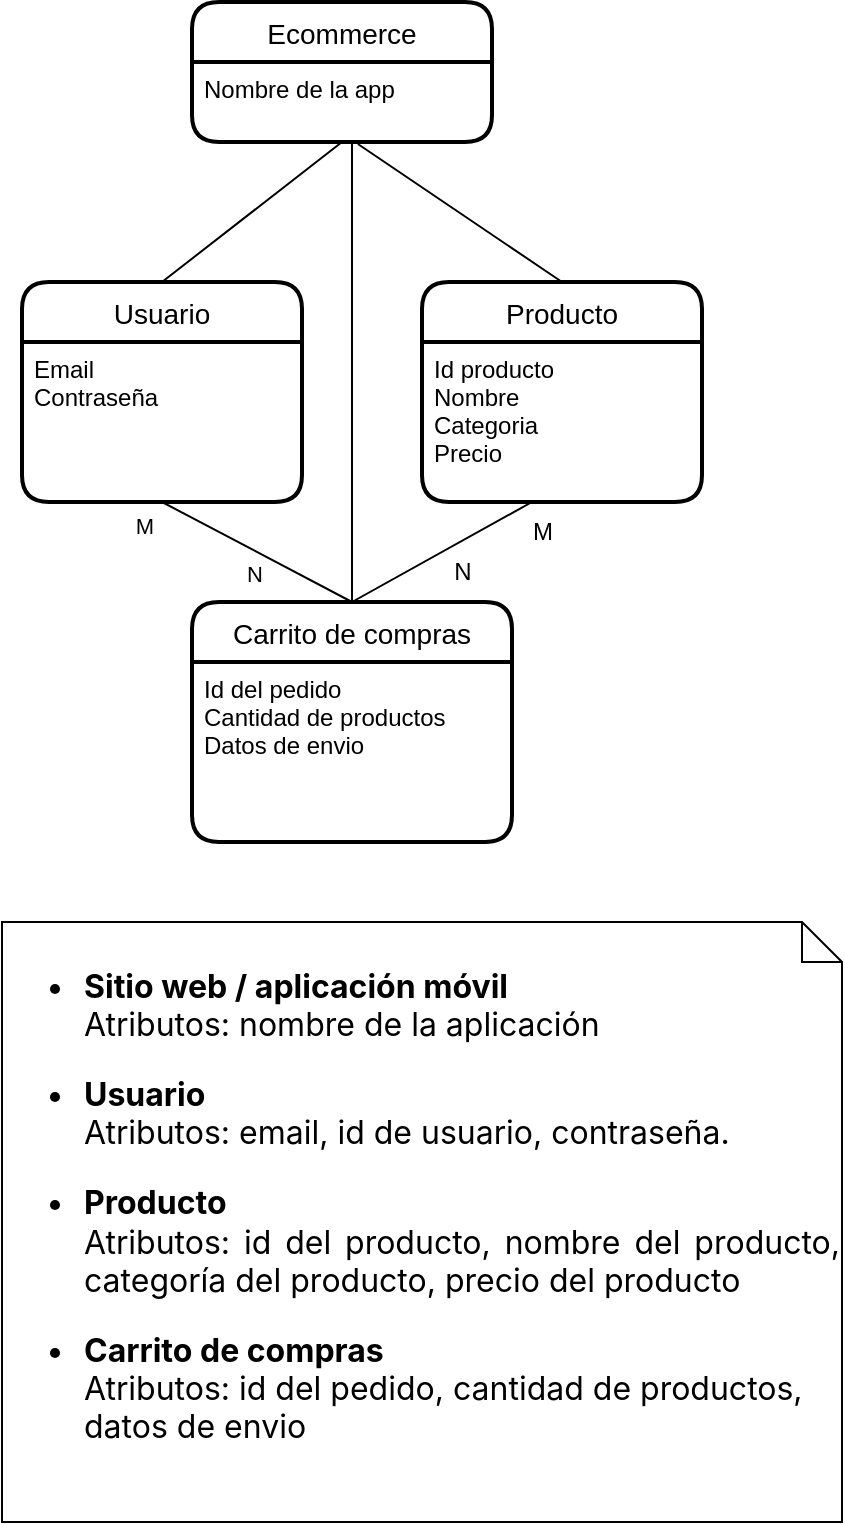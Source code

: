 <mxfile version="20.2.5" type="github">
  <diagram id="R2lEEEUBdFMjLlhIrx00" name="Page-1">
    <mxGraphModel dx="868" dy="463" grid="1" gridSize="10" guides="1" tooltips="1" connect="1" arrows="1" fold="1" page="1" pageScale="1" pageWidth="850" pageHeight="1100" math="0" shadow="0" extFonts="Permanent Marker^https://fonts.googleapis.com/css?family=Permanent+Marker">
      <root>
        <mxCell id="0" />
        <mxCell id="1" parent="0" />
        <mxCell id="NxoZXvzuUthPn0wsJfFL-3" value="Producto" style="swimlane;childLayout=stackLayout;horizontal=1;startSize=30;horizontalStack=0;rounded=1;fontSize=14;fontStyle=0;strokeWidth=2;resizeParent=0;resizeLast=1;shadow=0;dashed=0;align=center;" parent="1" vertex="1">
          <mxGeometry x="350" y="160" width="140" height="110" as="geometry" />
        </mxCell>
        <mxCell id="NxoZXvzuUthPn0wsJfFL-4" value="Id producto&#xa;Nombre&#xa;Categoria&#xa;Precio" style="align=left;strokeColor=none;fillColor=none;spacingLeft=4;fontSize=12;verticalAlign=top;resizable=0;rotatable=0;part=1;" parent="NxoZXvzuUthPn0wsJfFL-3" vertex="1">
          <mxGeometry y="30" width="140" height="80" as="geometry" />
        </mxCell>
        <mxCell id="NxoZXvzuUthPn0wsJfFL-32" value="" style="endArrow=none;html=1;rounded=0;exitX=0.5;exitY=0;exitDx=0;exitDy=0;" parent="NxoZXvzuUthPn0wsJfFL-3" source="NxoZXvzuUthPn0wsJfFL-13" edge="1">
          <mxGeometry relative="1" as="geometry">
            <mxPoint x="-105" y="110" as="sourcePoint" />
            <mxPoint x="55" y="110" as="targetPoint" />
          </mxGeometry>
        </mxCell>
        <mxCell id="NxoZXvzuUthPn0wsJfFL-10" value="&lt;ul style=&quot;box-sizing: border-box; margin-top: 0px; margin-bottom: 1rem; font-family: Poppins, -apple-system, blinkmacsystemfont, &amp;quot;Segoe UI&amp;quot;, roboto, &amp;quot;Helvetica Neue&amp;quot;, arial, &amp;quot;Noto Sans&amp;quot;, sans-serif, &amp;quot;Apple Color Emoji&amp;quot;, &amp;quot;Segoe UI Emoji&amp;quot;, &amp;quot;Segoe UI Symbol&amp;quot;, &amp;quot;Noto Color Emoji&amp;quot;; font-size: 16px; text-align: left; background-color: rgb(255, 255, 255);&quot;&gt;&lt;li style=&quot;box-sizing: border-box;&quot;&gt;&lt;span style=&quot;box-sizing: border-box; font-weight: bolder;&quot;&gt;Sitio web / aplicación móvil&lt;/span&gt;&lt;/li&gt;&lt;p style=&quot;box-sizing: border-box; margin-top: 0px; margin-bottom: 1rem; text-align: justify;&quot;&gt;Atributos: nombre de la aplicación&lt;/p&gt;&lt;li style=&quot;box-sizing: border-box;&quot;&gt;&lt;b&gt;Usuario&lt;/b&gt;&lt;/li&gt;&lt;p style=&quot;box-sizing: border-box; margin-top: 0px; margin-bottom: 1rem; text-align: justify;&quot;&gt;Atributos: email, id de usuario, contraseña.&lt;/p&gt;&lt;li style=&quot;box-sizing: border-box;&quot;&gt;&lt;span style=&quot;box-sizing: border-box; font-weight: bolder;&quot;&gt;Producto&lt;/span&gt;&lt;/li&gt;&lt;p style=&quot;box-sizing: border-box; margin-top: 0px; margin-bottom: 1rem; text-align: justify;&quot;&gt;Atributos: id del producto, nombre del producto, categoría del producto, precio del producto&lt;/p&gt;&lt;li&gt;&lt;span style=&quot;text-align: left; background-color: rgb(255, 255, 255); font-family: Poppins, -apple-system, blinkmacsystemfont, &amp;quot;Segoe UI&amp;quot;, roboto, &amp;quot;Helvetica Neue&amp;quot;, arial, &amp;quot;Noto Sans&amp;quot;, sans-serif, &amp;quot;Apple Color Emoji&amp;quot;, &amp;quot;Segoe UI Emoji&amp;quot;, &amp;quot;Segoe UI Symbol&amp;quot;, &amp;quot;Noto Color Emoji&amp;quot;; font-size: 16px;&quot;&gt;&lt;b&gt;Carrito de compras&lt;br&gt;&lt;/b&gt;&lt;/span&gt;Atributos: id del pedido, cantidad de productos, datos de envio&lt;/li&gt;&lt;/ul&gt;" style="shape=note;size=20;whiteSpace=wrap;html=1;" parent="1" vertex="1">
          <mxGeometry x="140" y="480" width="420" height="300" as="geometry" />
        </mxCell>
        <mxCell id="NxoZXvzuUthPn0wsJfFL-13" value="Carrito de compras" style="swimlane;childLayout=stackLayout;horizontal=1;startSize=30;horizontalStack=0;rounded=1;fontSize=14;fontStyle=0;strokeWidth=2;resizeParent=0;resizeLast=1;shadow=0;dashed=0;align=center;" parent="1" vertex="1">
          <mxGeometry x="235" y="320" width="160" height="120" as="geometry" />
        </mxCell>
        <mxCell id="NxoZXvzuUthPn0wsJfFL-14" value="Id del pedido&#xa;Cantidad de productos&#xa;Datos de envio" style="align=left;strokeColor=none;fillColor=none;spacingLeft=4;fontSize=12;verticalAlign=top;resizable=0;rotatable=0;part=1;" parent="NxoZXvzuUthPn0wsJfFL-13" vertex="1">
          <mxGeometry y="30" width="160" height="90" as="geometry" />
        </mxCell>
        <mxCell id="NxoZXvzuUthPn0wsJfFL-33" value="" style="endArrow=none;html=1;rounded=0;entryX=0.5;entryY=0;entryDx=0;entryDy=0;exitX=0.5;exitY=1;exitDx=0;exitDy=0;" parent="1" source="NxoZXvzuUthPn0wsJfFL-2" target="NxoZXvzuUthPn0wsJfFL-13" edge="1">
          <mxGeometry relative="1" as="geometry">
            <mxPoint x="180" y="269" as="sourcePoint" />
            <mxPoint x="340" y="269" as="targetPoint" />
          </mxGeometry>
        </mxCell>
        <mxCell id="NxoZXvzuUthPn0wsJfFL-39" value="M" style="edgeLabel;html=1;align=center;verticalAlign=middle;resizable=0;points=[];" parent="NxoZXvzuUthPn0wsJfFL-33" vertex="1" connectable="0">
          <mxGeometry x="-0.286" y="7" relative="1" as="geometry">
            <mxPoint x="-47" as="offset" />
          </mxGeometry>
        </mxCell>
        <mxCell id="NxoZXvzuUthPn0wsJfFL-40" value="N" style="edgeLabel;html=1;align=center;verticalAlign=middle;resizable=0;points=[];" parent="NxoZXvzuUthPn0wsJfFL-33" vertex="1" connectable="0">
          <mxGeometry x="0.062" y="-10" relative="1" as="geometry">
            <mxPoint as="offset" />
          </mxGeometry>
        </mxCell>
        <mxCell id="NxoZXvzuUthPn0wsJfFL-34" value="" style="endArrow=none;html=1;rounded=0;entryX=0.5;entryY=0;entryDx=0;entryDy=0;startArrow=none;exitX=0.553;exitY=1.025;exitDx=0;exitDy=0;exitPerimeter=0;" parent="1" source="NxoZXvzuUthPn0wsJfFL-6" target="NxoZXvzuUthPn0wsJfFL-3" edge="1">
          <mxGeometry relative="1" as="geometry">
            <mxPoint x="310" y="80" as="sourcePoint" />
            <mxPoint x="420" y="210" as="targetPoint" />
            <Array as="points" />
          </mxGeometry>
        </mxCell>
        <mxCell id="NxoZXvzuUthPn0wsJfFL-36" value="" style="endArrow=none;html=1;rounded=0;entryX=0.5;entryY=0;entryDx=0;entryDy=0;" parent="1" target="NxoZXvzuUthPn0wsJfFL-13" edge="1">
          <mxGeometry relative="1" as="geometry">
            <mxPoint x="315" y="90" as="sourcePoint" />
            <mxPoint x="420" y="210" as="targetPoint" />
          </mxGeometry>
        </mxCell>
        <mxCell id="NxoZXvzuUthPn0wsJfFL-5" value="Ecommerce" style="swimlane;childLayout=stackLayout;horizontal=1;startSize=30;horizontalStack=0;rounded=1;fontSize=14;fontStyle=0;strokeWidth=2;resizeParent=0;resizeLast=1;shadow=0;dashed=0;align=center;" parent="1" vertex="1">
          <mxGeometry x="235" y="20" width="150" height="70" as="geometry" />
        </mxCell>
        <mxCell id="NxoZXvzuUthPn0wsJfFL-6" value="Nombre de la app" style="align=left;strokeColor=none;fillColor=none;spacingLeft=4;fontSize=12;verticalAlign=top;resizable=0;rotatable=0;part=1;" parent="NxoZXvzuUthPn0wsJfFL-5" vertex="1">
          <mxGeometry y="30" width="150" height="40" as="geometry" />
        </mxCell>
        <mxCell id="NxoZXvzuUthPn0wsJfFL-7" style="edgeStyle=orthogonalEdgeStyle;rounded=0;orthogonalLoop=1;jettySize=auto;html=1;exitX=0.5;exitY=1;exitDx=0;exitDy=0;" parent="NxoZXvzuUthPn0wsJfFL-5" source="NxoZXvzuUthPn0wsJfFL-6" target="NxoZXvzuUthPn0wsJfFL-6" edge="1">
          <mxGeometry relative="1" as="geometry" />
        </mxCell>
        <mxCell id="NxoZXvzuUthPn0wsJfFL-37" value="" style="endArrow=none;html=1;rounded=0;entryX=0.5;entryY=1;entryDx=0;entryDy=0;startArrow=none;exitX=0.5;exitY=0;exitDx=0;exitDy=0;" parent="1" source="NxoZXvzuUthPn0wsJfFL-1" target="NxoZXvzuUthPn0wsJfFL-6" edge="1">
          <mxGeometry relative="1" as="geometry">
            <mxPoint x="190" y="160" as="sourcePoint" />
            <mxPoint x="440" y="160" as="targetPoint" />
            <Array as="points" />
          </mxGeometry>
        </mxCell>
        <mxCell id="NxoZXvzuUthPn0wsJfFL-1" value="Usuario" style="swimlane;childLayout=stackLayout;horizontal=1;startSize=30;horizontalStack=0;rounded=1;fontSize=14;fontStyle=0;strokeWidth=2;resizeParent=0;resizeLast=1;shadow=0;dashed=0;align=center;" parent="1" vertex="1">
          <mxGeometry x="150" y="160" width="140" height="110" as="geometry" />
        </mxCell>
        <mxCell id="NxoZXvzuUthPn0wsJfFL-2" value="Email&#xa;Contraseña" style="align=left;strokeColor=none;fillColor=none;spacingLeft=4;fontSize=12;verticalAlign=top;resizable=0;rotatable=0;part=1;" parent="NxoZXvzuUthPn0wsJfFL-1" vertex="1">
          <mxGeometry y="30" width="140" height="80" as="geometry" />
        </mxCell>
        <mxCell id="NxoZXvzuUthPn0wsJfFL-41" value="N" style="text;html=1;align=center;verticalAlign=middle;resizable=0;points=[];autosize=1;strokeColor=none;fillColor=none;" parent="1" vertex="1">
          <mxGeometry x="355" y="290" width="30" height="30" as="geometry" />
        </mxCell>
        <mxCell id="NxoZXvzuUthPn0wsJfFL-42" value="M" style="text;html=1;align=center;verticalAlign=middle;resizable=0;points=[];autosize=1;strokeColor=none;fillColor=none;" parent="1" vertex="1">
          <mxGeometry x="395" y="270" width="30" height="30" as="geometry" />
        </mxCell>
      </root>
    </mxGraphModel>
  </diagram>
</mxfile>
